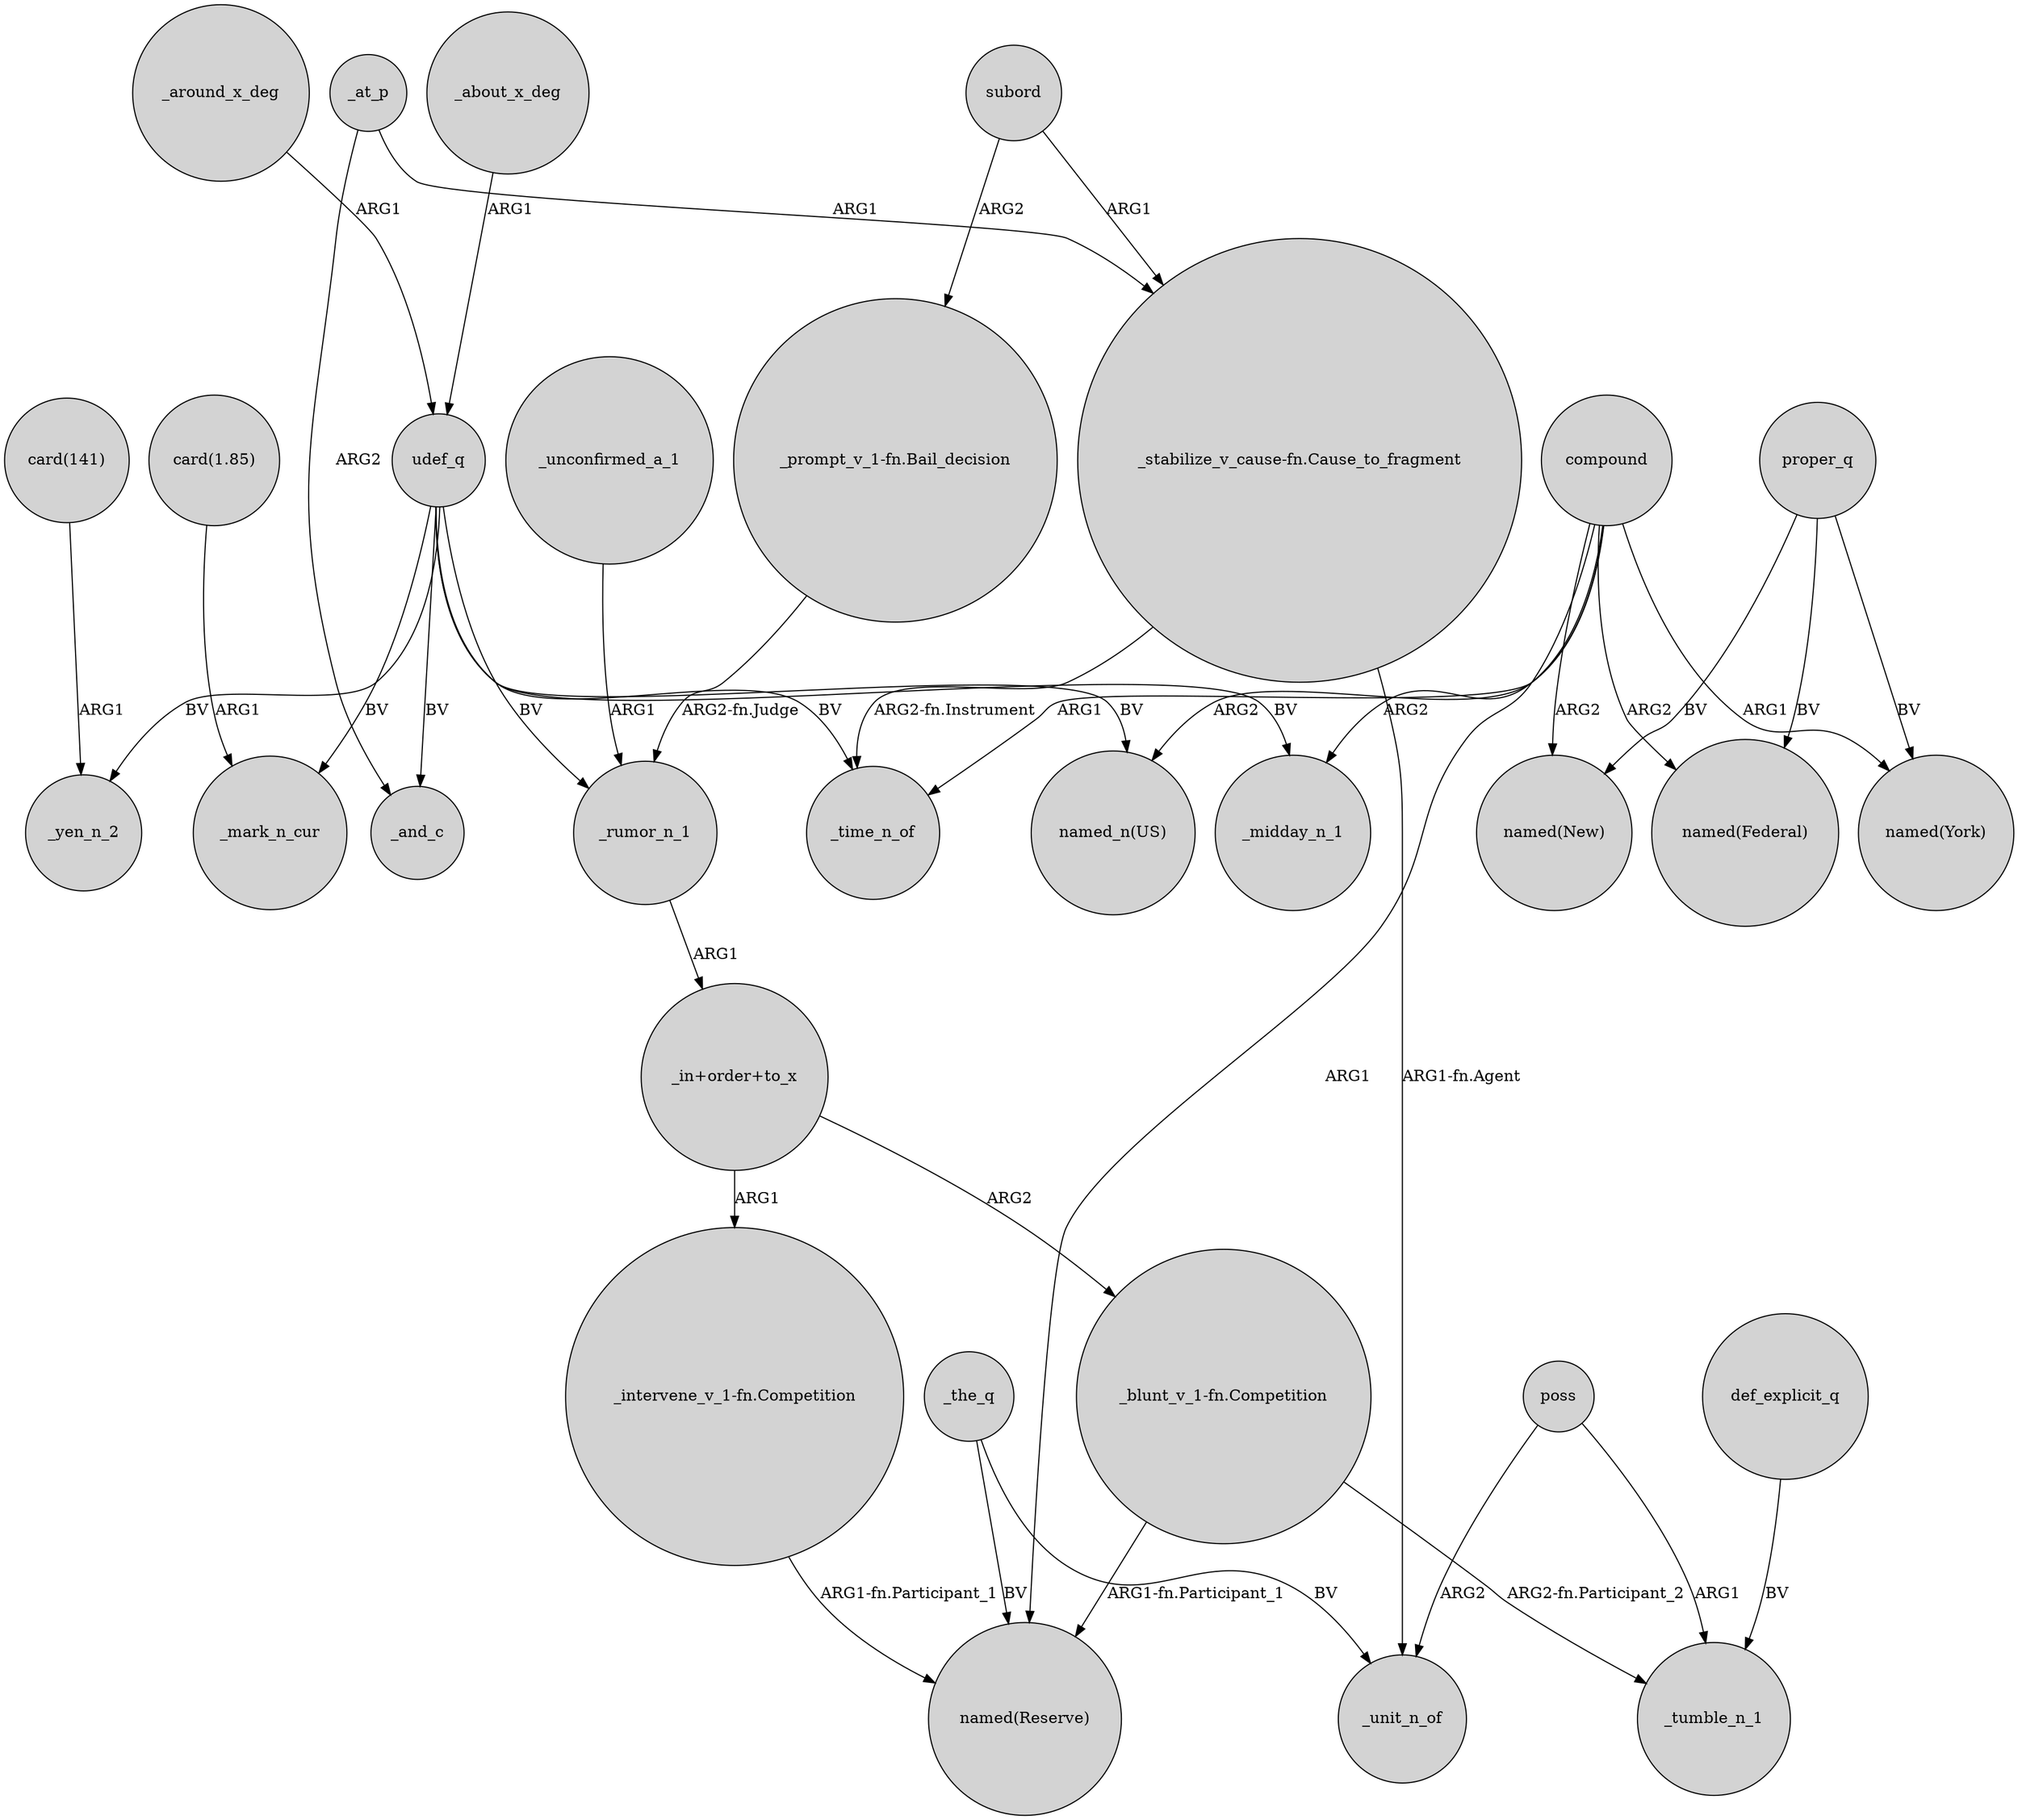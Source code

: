 digraph {
	node [shape=circle style=filled]
	_the_q -> "named(Reserve)" [label=BV]
	udef_q -> _time_n_of [label=BV]
	"card(141)" -> _yen_n_2 [label=ARG1]
	_around_x_deg -> udef_q [label=ARG1]
	poss -> _tumble_n_1 [label=ARG1]
	compound -> "named(New)" [label=ARG2]
	"_intervene_v_1-fn.Competition" -> "named(Reserve)" [label="ARG1-fn.Participant_1"]
	proper_q -> "named(New)" [label=BV]
	"_stabilize_v_cause-fn.Cause_to_fragment" -> _time_n_of [label="ARG2-fn.Instrument"]
	"_blunt_v_1-fn.Competition" -> "named(Reserve)" [label="ARG1-fn.Participant_1"]
	compound -> "named(Federal)" [label=ARG2]
	udef_q -> _and_c [label=BV]
	proper_q -> "named(Federal)" [label=BV]
	proper_q -> "named(York)" [label=BV]
	poss -> _unit_n_of [label=ARG2]
	_about_x_deg -> udef_q [label=ARG1]
	subord -> "_stabilize_v_cause-fn.Cause_to_fragment" [label=ARG1]
	compound -> _time_n_of [label=ARG1]
	"_prompt_v_1-fn.Bail_decision" -> _rumor_n_1 [label="ARG2-fn.Judge"]
	_at_p -> _and_c [label=ARG2]
	"_in+order+to_x" -> "_intervene_v_1-fn.Competition" [label=ARG1]
	_rumor_n_1 -> "_in+order+to_x" [label=ARG1]
	udef_q -> _midday_n_1 [label=BV]
	"card(1.85)" -> _mark_n_cur [label=ARG1]
	subord -> "_prompt_v_1-fn.Bail_decision" [label=ARG2]
	"_in+order+to_x" -> "_blunt_v_1-fn.Competition" [label=ARG2]
	_unconfirmed_a_1 -> _rumor_n_1 [label=ARG1]
	_at_p -> "_stabilize_v_cause-fn.Cause_to_fragment" [label=ARG1]
	"_stabilize_v_cause-fn.Cause_to_fragment" -> _unit_n_of [label="ARG1-fn.Agent"]
	compound -> "named(Reserve)" [label=ARG1]
	compound -> _midday_n_1 [label=ARG2]
	udef_q -> _mark_n_cur [label=BV]
	compound -> "named(York)" [label=ARG1]
	_the_q -> _unit_n_of [label=BV]
	udef_q -> _rumor_n_1 [label=BV]
	def_explicit_q -> _tumble_n_1 [label=BV]
	"_blunt_v_1-fn.Competition" -> _tumble_n_1 [label="ARG2-fn.Participant_2"]
	compound -> "named_n(US)" [label=ARG2]
	udef_q -> "named_n(US)" [label=BV]
	udef_q -> _yen_n_2 [label=BV]
}
